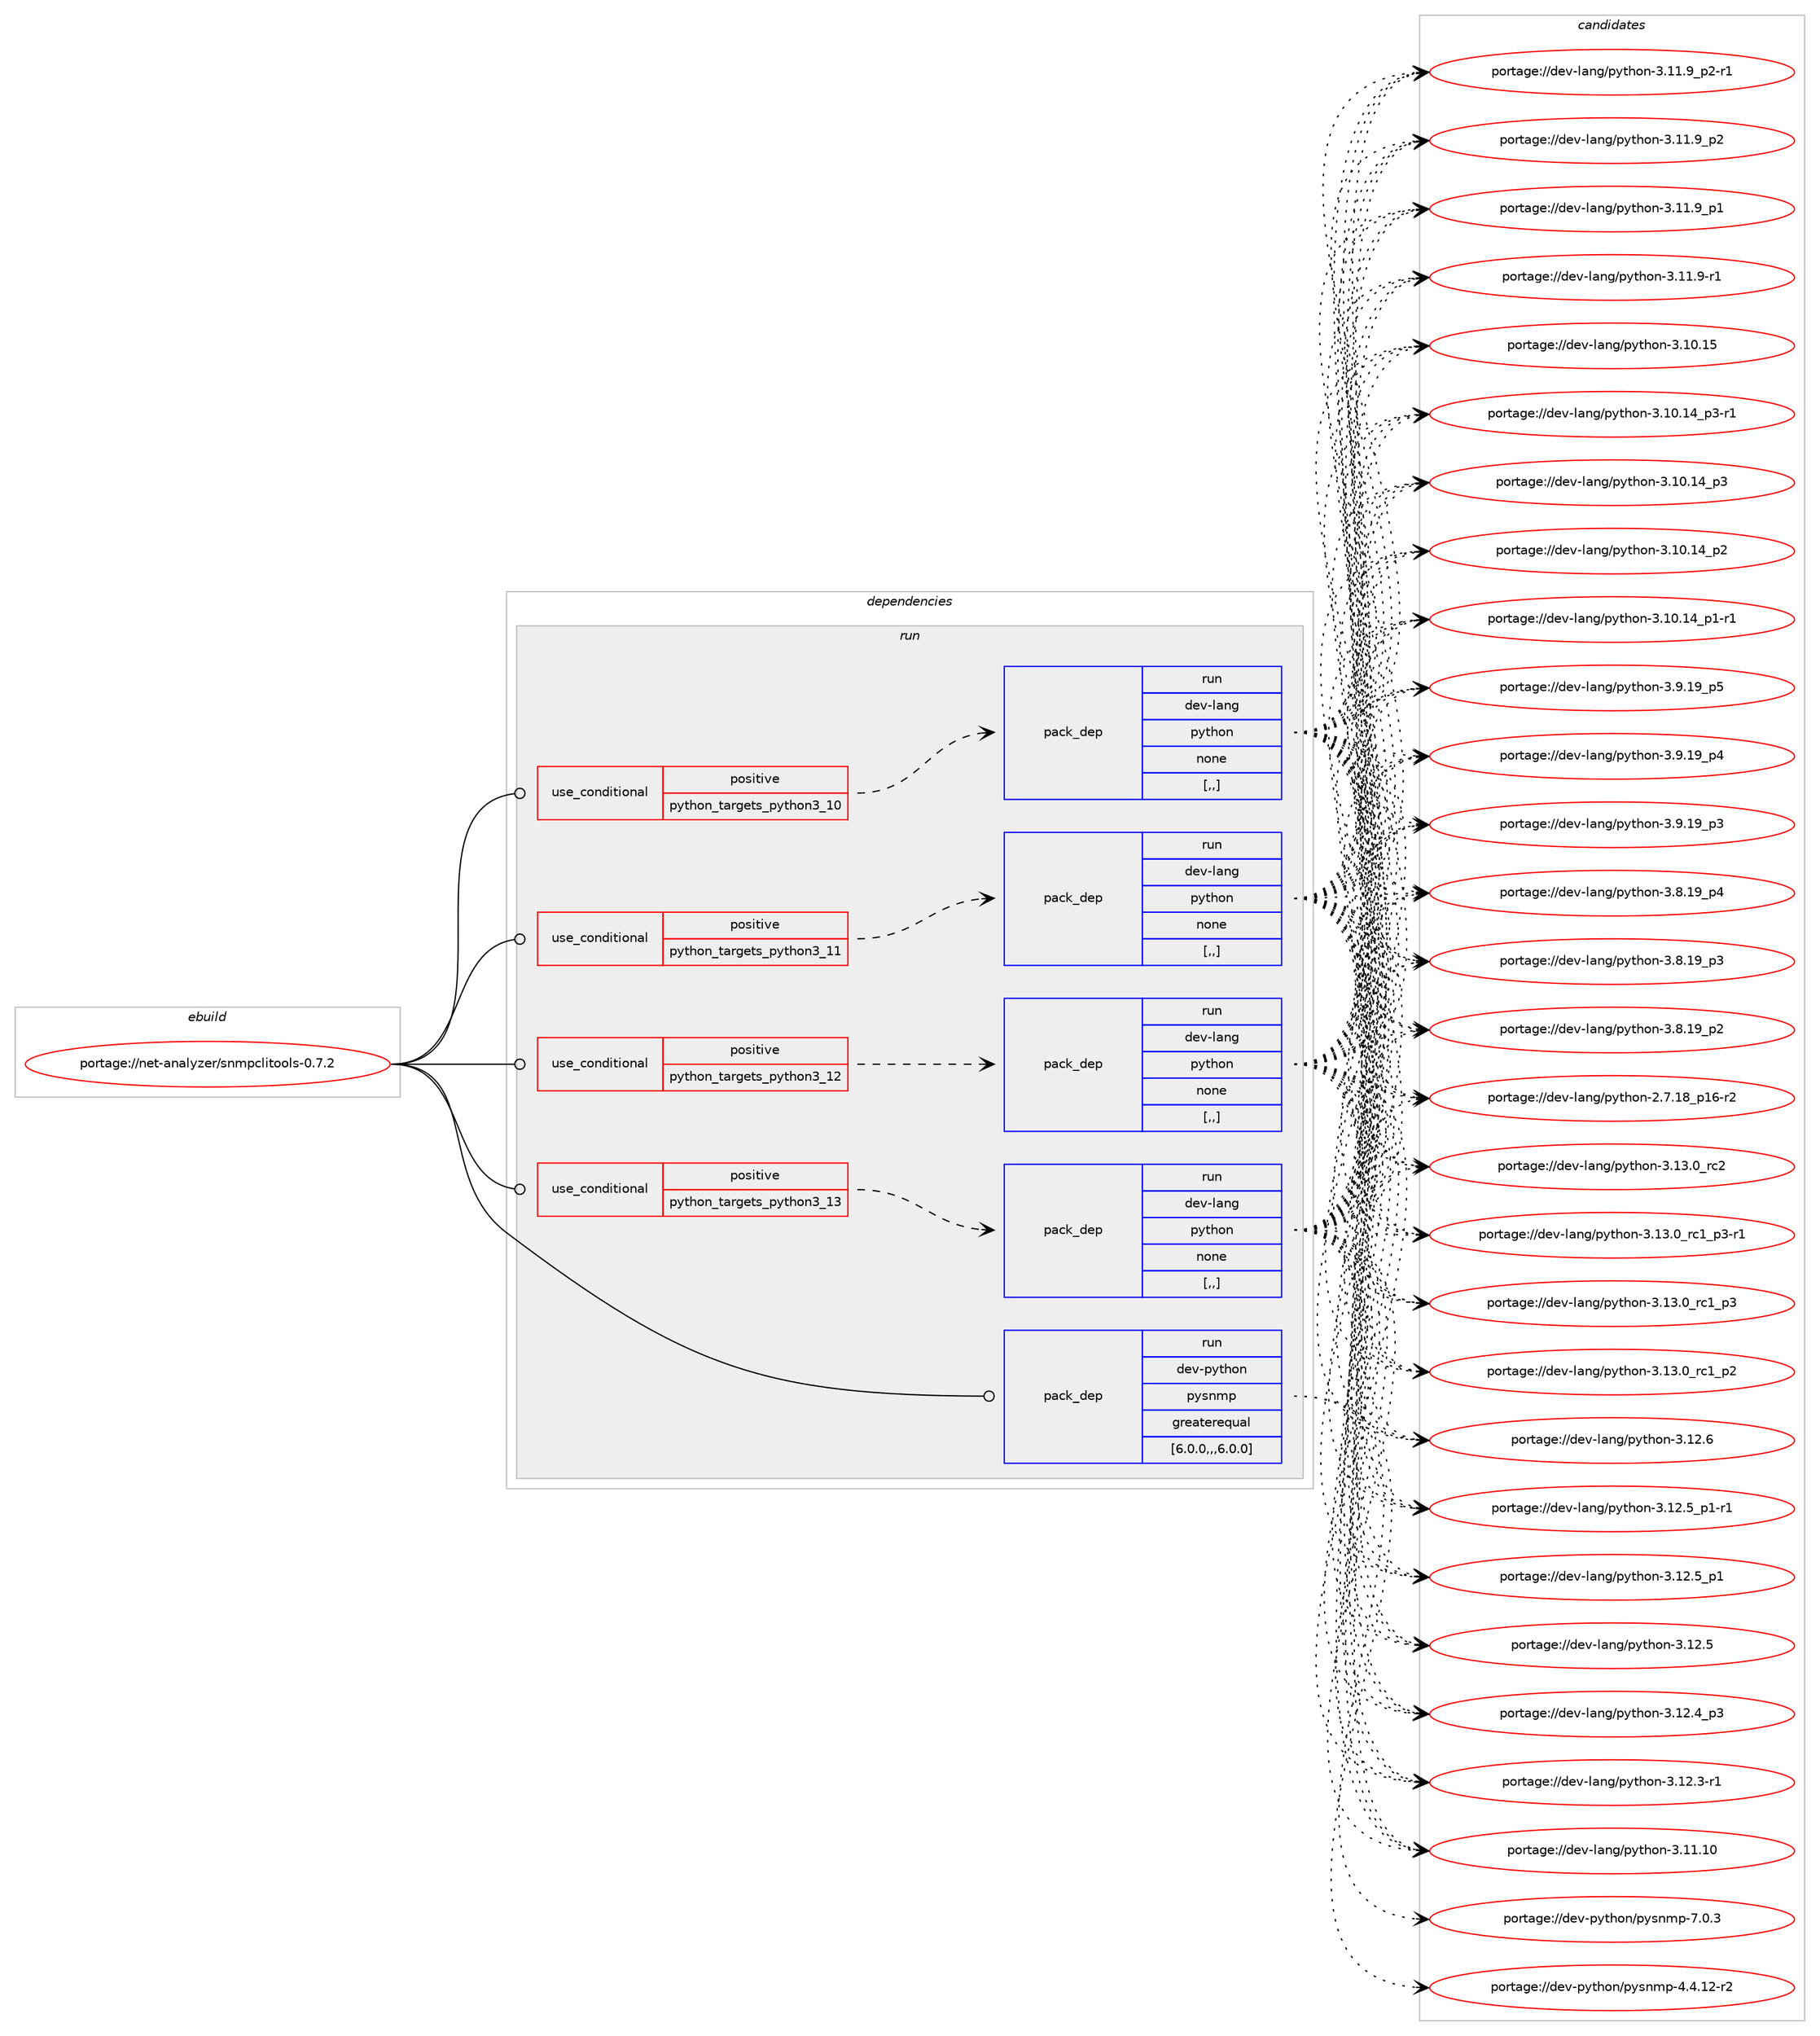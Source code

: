 digraph prolog {

# *************
# Graph options
# *************

newrank=true;
concentrate=true;
compound=true;
graph [rankdir=LR,fontname=Helvetica,fontsize=10,ranksep=1.5];#, ranksep=2.5, nodesep=0.2];
edge  [arrowhead=vee];
node  [fontname=Helvetica,fontsize=10];

# **********
# The ebuild
# **********

subgraph cluster_leftcol {
color=gray;
label=<<i>ebuild</i>>;
id [label="portage://net-analyzer/snmpclitools-0.7.2", color=red, width=4, href="../net-analyzer/snmpclitools-0.7.2.svg"];
}

# ****************
# The dependencies
# ****************

subgraph cluster_midcol {
color=gray;
label=<<i>dependencies</i>>;
subgraph cluster_compile {
fillcolor="#eeeeee";
style=filled;
label=<<i>compile</i>>;
}
subgraph cluster_compileandrun {
fillcolor="#eeeeee";
style=filled;
label=<<i>compile and run</i>>;
}
subgraph cluster_run {
fillcolor="#eeeeee";
style=filled;
label=<<i>run</i>>;
subgraph cond58 {
dependency152 [label=<<TABLE BORDER="0" CELLBORDER="1" CELLSPACING="0" CELLPADDING="4"><TR><TD ROWSPAN="3" CELLPADDING="10">use_conditional</TD></TR><TR><TD>positive</TD></TR><TR><TD>python_targets_python3_10</TD></TR></TABLE>>, shape=none, color=red];
subgraph pack94 {
dependency153 [label=<<TABLE BORDER="0" CELLBORDER="1" CELLSPACING="0" CELLPADDING="4" WIDTH="220"><TR><TD ROWSPAN="6" CELLPADDING="30">pack_dep</TD></TR><TR><TD WIDTH="110">run</TD></TR><TR><TD>dev-lang</TD></TR><TR><TD>python</TD></TR><TR><TD>none</TD></TR><TR><TD>[,,]</TD></TR></TABLE>>, shape=none, color=blue];
}
dependency152:e -> dependency153:w [weight=20,style="dashed",arrowhead="vee"];
}
id:e -> dependency152:w [weight=20,style="solid",arrowhead="odot"];
subgraph cond59 {
dependency154 [label=<<TABLE BORDER="0" CELLBORDER="1" CELLSPACING="0" CELLPADDING="4"><TR><TD ROWSPAN="3" CELLPADDING="10">use_conditional</TD></TR><TR><TD>positive</TD></TR><TR><TD>python_targets_python3_11</TD></TR></TABLE>>, shape=none, color=red];
subgraph pack95 {
dependency155 [label=<<TABLE BORDER="0" CELLBORDER="1" CELLSPACING="0" CELLPADDING="4" WIDTH="220"><TR><TD ROWSPAN="6" CELLPADDING="30">pack_dep</TD></TR><TR><TD WIDTH="110">run</TD></TR><TR><TD>dev-lang</TD></TR><TR><TD>python</TD></TR><TR><TD>none</TD></TR><TR><TD>[,,]</TD></TR></TABLE>>, shape=none, color=blue];
}
dependency154:e -> dependency155:w [weight=20,style="dashed",arrowhead="vee"];
}
id:e -> dependency154:w [weight=20,style="solid",arrowhead="odot"];
subgraph cond60 {
dependency156 [label=<<TABLE BORDER="0" CELLBORDER="1" CELLSPACING="0" CELLPADDING="4"><TR><TD ROWSPAN="3" CELLPADDING="10">use_conditional</TD></TR><TR><TD>positive</TD></TR><TR><TD>python_targets_python3_12</TD></TR></TABLE>>, shape=none, color=red];
subgraph pack96 {
dependency157 [label=<<TABLE BORDER="0" CELLBORDER="1" CELLSPACING="0" CELLPADDING="4" WIDTH="220"><TR><TD ROWSPAN="6" CELLPADDING="30">pack_dep</TD></TR><TR><TD WIDTH="110">run</TD></TR><TR><TD>dev-lang</TD></TR><TR><TD>python</TD></TR><TR><TD>none</TD></TR><TR><TD>[,,]</TD></TR></TABLE>>, shape=none, color=blue];
}
dependency156:e -> dependency157:w [weight=20,style="dashed",arrowhead="vee"];
}
id:e -> dependency156:w [weight=20,style="solid",arrowhead="odot"];
subgraph cond61 {
dependency158 [label=<<TABLE BORDER="0" CELLBORDER="1" CELLSPACING="0" CELLPADDING="4"><TR><TD ROWSPAN="3" CELLPADDING="10">use_conditional</TD></TR><TR><TD>positive</TD></TR><TR><TD>python_targets_python3_13</TD></TR></TABLE>>, shape=none, color=red];
subgraph pack97 {
dependency159 [label=<<TABLE BORDER="0" CELLBORDER="1" CELLSPACING="0" CELLPADDING="4" WIDTH="220"><TR><TD ROWSPAN="6" CELLPADDING="30">pack_dep</TD></TR><TR><TD WIDTH="110">run</TD></TR><TR><TD>dev-lang</TD></TR><TR><TD>python</TD></TR><TR><TD>none</TD></TR><TR><TD>[,,]</TD></TR></TABLE>>, shape=none, color=blue];
}
dependency158:e -> dependency159:w [weight=20,style="dashed",arrowhead="vee"];
}
id:e -> dependency158:w [weight=20,style="solid",arrowhead="odot"];
subgraph pack98 {
dependency160 [label=<<TABLE BORDER="0" CELLBORDER="1" CELLSPACING="0" CELLPADDING="4" WIDTH="220"><TR><TD ROWSPAN="6" CELLPADDING="30">pack_dep</TD></TR><TR><TD WIDTH="110">run</TD></TR><TR><TD>dev-python</TD></TR><TR><TD>pysnmp</TD></TR><TR><TD>greaterequal</TD></TR><TR><TD>[6.0.0,,,6.0.0]</TD></TR></TABLE>>, shape=none, color=blue];
}
id:e -> dependency160:w [weight=20,style="solid",arrowhead="odot"];
}
}

# **************
# The candidates
# **************

subgraph cluster_choices {
rank=same;
color=gray;
label=<<i>candidates</i>>;

subgraph choice94 {
color=black;
nodesep=1;
choice10010111845108971101034711212111610411111045514649514648951149950 [label="portage://dev-lang/python-3.13.0_rc2", color=red, width=4,href="../dev-lang/python-3.13.0_rc2.svg"];
choice1001011184510897110103471121211161041111104551464951464895114994995112514511449 [label="portage://dev-lang/python-3.13.0_rc1_p3-r1", color=red, width=4,href="../dev-lang/python-3.13.0_rc1_p3-r1.svg"];
choice100101118451089711010347112121116104111110455146495146489511499499511251 [label="portage://dev-lang/python-3.13.0_rc1_p3", color=red, width=4,href="../dev-lang/python-3.13.0_rc1_p3.svg"];
choice100101118451089711010347112121116104111110455146495146489511499499511250 [label="portage://dev-lang/python-3.13.0_rc1_p2", color=red, width=4,href="../dev-lang/python-3.13.0_rc1_p2.svg"];
choice10010111845108971101034711212111610411111045514649504654 [label="portage://dev-lang/python-3.12.6", color=red, width=4,href="../dev-lang/python-3.12.6.svg"];
choice1001011184510897110103471121211161041111104551464950465395112494511449 [label="portage://dev-lang/python-3.12.5_p1-r1", color=red, width=4,href="../dev-lang/python-3.12.5_p1-r1.svg"];
choice100101118451089711010347112121116104111110455146495046539511249 [label="portage://dev-lang/python-3.12.5_p1", color=red, width=4,href="../dev-lang/python-3.12.5_p1.svg"];
choice10010111845108971101034711212111610411111045514649504653 [label="portage://dev-lang/python-3.12.5", color=red, width=4,href="../dev-lang/python-3.12.5.svg"];
choice100101118451089711010347112121116104111110455146495046529511251 [label="portage://dev-lang/python-3.12.4_p3", color=red, width=4,href="../dev-lang/python-3.12.4_p3.svg"];
choice100101118451089711010347112121116104111110455146495046514511449 [label="portage://dev-lang/python-3.12.3-r1", color=red, width=4,href="../dev-lang/python-3.12.3-r1.svg"];
choice1001011184510897110103471121211161041111104551464949464948 [label="portage://dev-lang/python-3.11.10", color=red, width=4,href="../dev-lang/python-3.11.10.svg"];
choice1001011184510897110103471121211161041111104551464949465795112504511449 [label="portage://dev-lang/python-3.11.9_p2-r1", color=red, width=4,href="../dev-lang/python-3.11.9_p2-r1.svg"];
choice100101118451089711010347112121116104111110455146494946579511250 [label="portage://dev-lang/python-3.11.9_p2", color=red, width=4,href="../dev-lang/python-3.11.9_p2.svg"];
choice100101118451089711010347112121116104111110455146494946579511249 [label="portage://dev-lang/python-3.11.9_p1", color=red, width=4,href="../dev-lang/python-3.11.9_p1.svg"];
choice100101118451089711010347112121116104111110455146494946574511449 [label="portage://dev-lang/python-3.11.9-r1", color=red, width=4,href="../dev-lang/python-3.11.9-r1.svg"];
choice1001011184510897110103471121211161041111104551464948464953 [label="portage://dev-lang/python-3.10.15", color=red, width=4,href="../dev-lang/python-3.10.15.svg"];
choice100101118451089711010347112121116104111110455146494846495295112514511449 [label="portage://dev-lang/python-3.10.14_p3-r1", color=red, width=4,href="../dev-lang/python-3.10.14_p3-r1.svg"];
choice10010111845108971101034711212111610411111045514649484649529511251 [label="portage://dev-lang/python-3.10.14_p3", color=red, width=4,href="../dev-lang/python-3.10.14_p3.svg"];
choice10010111845108971101034711212111610411111045514649484649529511250 [label="portage://dev-lang/python-3.10.14_p2", color=red, width=4,href="../dev-lang/python-3.10.14_p2.svg"];
choice100101118451089711010347112121116104111110455146494846495295112494511449 [label="portage://dev-lang/python-3.10.14_p1-r1", color=red, width=4,href="../dev-lang/python-3.10.14_p1-r1.svg"];
choice100101118451089711010347112121116104111110455146574649579511253 [label="portage://dev-lang/python-3.9.19_p5", color=red, width=4,href="../dev-lang/python-3.9.19_p5.svg"];
choice100101118451089711010347112121116104111110455146574649579511252 [label="portage://dev-lang/python-3.9.19_p4", color=red, width=4,href="../dev-lang/python-3.9.19_p4.svg"];
choice100101118451089711010347112121116104111110455146574649579511251 [label="portage://dev-lang/python-3.9.19_p3", color=red, width=4,href="../dev-lang/python-3.9.19_p3.svg"];
choice100101118451089711010347112121116104111110455146564649579511252 [label="portage://dev-lang/python-3.8.19_p4", color=red, width=4,href="../dev-lang/python-3.8.19_p4.svg"];
choice100101118451089711010347112121116104111110455146564649579511251 [label="portage://dev-lang/python-3.8.19_p3", color=red, width=4,href="../dev-lang/python-3.8.19_p3.svg"];
choice100101118451089711010347112121116104111110455146564649579511250 [label="portage://dev-lang/python-3.8.19_p2", color=red, width=4,href="../dev-lang/python-3.8.19_p2.svg"];
choice100101118451089711010347112121116104111110455046554649569511249544511450 [label="portage://dev-lang/python-2.7.18_p16-r2", color=red, width=4,href="../dev-lang/python-2.7.18_p16-r2.svg"];
dependency153:e -> choice10010111845108971101034711212111610411111045514649514648951149950:w [style=dotted,weight="100"];
dependency153:e -> choice1001011184510897110103471121211161041111104551464951464895114994995112514511449:w [style=dotted,weight="100"];
dependency153:e -> choice100101118451089711010347112121116104111110455146495146489511499499511251:w [style=dotted,weight="100"];
dependency153:e -> choice100101118451089711010347112121116104111110455146495146489511499499511250:w [style=dotted,weight="100"];
dependency153:e -> choice10010111845108971101034711212111610411111045514649504654:w [style=dotted,weight="100"];
dependency153:e -> choice1001011184510897110103471121211161041111104551464950465395112494511449:w [style=dotted,weight="100"];
dependency153:e -> choice100101118451089711010347112121116104111110455146495046539511249:w [style=dotted,weight="100"];
dependency153:e -> choice10010111845108971101034711212111610411111045514649504653:w [style=dotted,weight="100"];
dependency153:e -> choice100101118451089711010347112121116104111110455146495046529511251:w [style=dotted,weight="100"];
dependency153:e -> choice100101118451089711010347112121116104111110455146495046514511449:w [style=dotted,weight="100"];
dependency153:e -> choice1001011184510897110103471121211161041111104551464949464948:w [style=dotted,weight="100"];
dependency153:e -> choice1001011184510897110103471121211161041111104551464949465795112504511449:w [style=dotted,weight="100"];
dependency153:e -> choice100101118451089711010347112121116104111110455146494946579511250:w [style=dotted,weight="100"];
dependency153:e -> choice100101118451089711010347112121116104111110455146494946579511249:w [style=dotted,weight="100"];
dependency153:e -> choice100101118451089711010347112121116104111110455146494946574511449:w [style=dotted,weight="100"];
dependency153:e -> choice1001011184510897110103471121211161041111104551464948464953:w [style=dotted,weight="100"];
dependency153:e -> choice100101118451089711010347112121116104111110455146494846495295112514511449:w [style=dotted,weight="100"];
dependency153:e -> choice10010111845108971101034711212111610411111045514649484649529511251:w [style=dotted,weight="100"];
dependency153:e -> choice10010111845108971101034711212111610411111045514649484649529511250:w [style=dotted,weight="100"];
dependency153:e -> choice100101118451089711010347112121116104111110455146494846495295112494511449:w [style=dotted,weight="100"];
dependency153:e -> choice100101118451089711010347112121116104111110455146574649579511253:w [style=dotted,weight="100"];
dependency153:e -> choice100101118451089711010347112121116104111110455146574649579511252:w [style=dotted,weight="100"];
dependency153:e -> choice100101118451089711010347112121116104111110455146574649579511251:w [style=dotted,weight="100"];
dependency153:e -> choice100101118451089711010347112121116104111110455146564649579511252:w [style=dotted,weight="100"];
dependency153:e -> choice100101118451089711010347112121116104111110455146564649579511251:w [style=dotted,weight="100"];
dependency153:e -> choice100101118451089711010347112121116104111110455146564649579511250:w [style=dotted,weight="100"];
dependency153:e -> choice100101118451089711010347112121116104111110455046554649569511249544511450:w [style=dotted,weight="100"];
}
subgraph choice95 {
color=black;
nodesep=1;
choice10010111845108971101034711212111610411111045514649514648951149950 [label="portage://dev-lang/python-3.13.0_rc2", color=red, width=4,href="../dev-lang/python-3.13.0_rc2.svg"];
choice1001011184510897110103471121211161041111104551464951464895114994995112514511449 [label="portage://dev-lang/python-3.13.0_rc1_p3-r1", color=red, width=4,href="../dev-lang/python-3.13.0_rc1_p3-r1.svg"];
choice100101118451089711010347112121116104111110455146495146489511499499511251 [label="portage://dev-lang/python-3.13.0_rc1_p3", color=red, width=4,href="../dev-lang/python-3.13.0_rc1_p3.svg"];
choice100101118451089711010347112121116104111110455146495146489511499499511250 [label="portage://dev-lang/python-3.13.0_rc1_p2", color=red, width=4,href="../dev-lang/python-3.13.0_rc1_p2.svg"];
choice10010111845108971101034711212111610411111045514649504654 [label="portage://dev-lang/python-3.12.6", color=red, width=4,href="../dev-lang/python-3.12.6.svg"];
choice1001011184510897110103471121211161041111104551464950465395112494511449 [label="portage://dev-lang/python-3.12.5_p1-r1", color=red, width=4,href="../dev-lang/python-3.12.5_p1-r1.svg"];
choice100101118451089711010347112121116104111110455146495046539511249 [label="portage://dev-lang/python-3.12.5_p1", color=red, width=4,href="../dev-lang/python-3.12.5_p1.svg"];
choice10010111845108971101034711212111610411111045514649504653 [label="portage://dev-lang/python-3.12.5", color=red, width=4,href="../dev-lang/python-3.12.5.svg"];
choice100101118451089711010347112121116104111110455146495046529511251 [label="portage://dev-lang/python-3.12.4_p3", color=red, width=4,href="../dev-lang/python-3.12.4_p3.svg"];
choice100101118451089711010347112121116104111110455146495046514511449 [label="portage://dev-lang/python-3.12.3-r1", color=red, width=4,href="../dev-lang/python-3.12.3-r1.svg"];
choice1001011184510897110103471121211161041111104551464949464948 [label="portage://dev-lang/python-3.11.10", color=red, width=4,href="../dev-lang/python-3.11.10.svg"];
choice1001011184510897110103471121211161041111104551464949465795112504511449 [label="portage://dev-lang/python-3.11.9_p2-r1", color=red, width=4,href="../dev-lang/python-3.11.9_p2-r1.svg"];
choice100101118451089711010347112121116104111110455146494946579511250 [label="portage://dev-lang/python-3.11.9_p2", color=red, width=4,href="../dev-lang/python-3.11.9_p2.svg"];
choice100101118451089711010347112121116104111110455146494946579511249 [label="portage://dev-lang/python-3.11.9_p1", color=red, width=4,href="../dev-lang/python-3.11.9_p1.svg"];
choice100101118451089711010347112121116104111110455146494946574511449 [label="portage://dev-lang/python-3.11.9-r1", color=red, width=4,href="../dev-lang/python-3.11.9-r1.svg"];
choice1001011184510897110103471121211161041111104551464948464953 [label="portage://dev-lang/python-3.10.15", color=red, width=4,href="../dev-lang/python-3.10.15.svg"];
choice100101118451089711010347112121116104111110455146494846495295112514511449 [label="portage://dev-lang/python-3.10.14_p3-r1", color=red, width=4,href="../dev-lang/python-3.10.14_p3-r1.svg"];
choice10010111845108971101034711212111610411111045514649484649529511251 [label="portage://dev-lang/python-3.10.14_p3", color=red, width=4,href="../dev-lang/python-3.10.14_p3.svg"];
choice10010111845108971101034711212111610411111045514649484649529511250 [label="portage://dev-lang/python-3.10.14_p2", color=red, width=4,href="../dev-lang/python-3.10.14_p2.svg"];
choice100101118451089711010347112121116104111110455146494846495295112494511449 [label="portage://dev-lang/python-3.10.14_p1-r1", color=red, width=4,href="../dev-lang/python-3.10.14_p1-r1.svg"];
choice100101118451089711010347112121116104111110455146574649579511253 [label="portage://dev-lang/python-3.9.19_p5", color=red, width=4,href="../dev-lang/python-3.9.19_p5.svg"];
choice100101118451089711010347112121116104111110455146574649579511252 [label="portage://dev-lang/python-3.9.19_p4", color=red, width=4,href="../dev-lang/python-3.9.19_p4.svg"];
choice100101118451089711010347112121116104111110455146574649579511251 [label="portage://dev-lang/python-3.9.19_p3", color=red, width=4,href="../dev-lang/python-3.9.19_p3.svg"];
choice100101118451089711010347112121116104111110455146564649579511252 [label="portage://dev-lang/python-3.8.19_p4", color=red, width=4,href="../dev-lang/python-3.8.19_p4.svg"];
choice100101118451089711010347112121116104111110455146564649579511251 [label="portage://dev-lang/python-3.8.19_p3", color=red, width=4,href="../dev-lang/python-3.8.19_p3.svg"];
choice100101118451089711010347112121116104111110455146564649579511250 [label="portage://dev-lang/python-3.8.19_p2", color=red, width=4,href="../dev-lang/python-3.8.19_p2.svg"];
choice100101118451089711010347112121116104111110455046554649569511249544511450 [label="portage://dev-lang/python-2.7.18_p16-r2", color=red, width=4,href="../dev-lang/python-2.7.18_p16-r2.svg"];
dependency155:e -> choice10010111845108971101034711212111610411111045514649514648951149950:w [style=dotted,weight="100"];
dependency155:e -> choice1001011184510897110103471121211161041111104551464951464895114994995112514511449:w [style=dotted,weight="100"];
dependency155:e -> choice100101118451089711010347112121116104111110455146495146489511499499511251:w [style=dotted,weight="100"];
dependency155:e -> choice100101118451089711010347112121116104111110455146495146489511499499511250:w [style=dotted,weight="100"];
dependency155:e -> choice10010111845108971101034711212111610411111045514649504654:w [style=dotted,weight="100"];
dependency155:e -> choice1001011184510897110103471121211161041111104551464950465395112494511449:w [style=dotted,weight="100"];
dependency155:e -> choice100101118451089711010347112121116104111110455146495046539511249:w [style=dotted,weight="100"];
dependency155:e -> choice10010111845108971101034711212111610411111045514649504653:w [style=dotted,weight="100"];
dependency155:e -> choice100101118451089711010347112121116104111110455146495046529511251:w [style=dotted,weight="100"];
dependency155:e -> choice100101118451089711010347112121116104111110455146495046514511449:w [style=dotted,weight="100"];
dependency155:e -> choice1001011184510897110103471121211161041111104551464949464948:w [style=dotted,weight="100"];
dependency155:e -> choice1001011184510897110103471121211161041111104551464949465795112504511449:w [style=dotted,weight="100"];
dependency155:e -> choice100101118451089711010347112121116104111110455146494946579511250:w [style=dotted,weight="100"];
dependency155:e -> choice100101118451089711010347112121116104111110455146494946579511249:w [style=dotted,weight="100"];
dependency155:e -> choice100101118451089711010347112121116104111110455146494946574511449:w [style=dotted,weight="100"];
dependency155:e -> choice1001011184510897110103471121211161041111104551464948464953:w [style=dotted,weight="100"];
dependency155:e -> choice100101118451089711010347112121116104111110455146494846495295112514511449:w [style=dotted,weight="100"];
dependency155:e -> choice10010111845108971101034711212111610411111045514649484649529511251:w [style=dotted,weight="100"];
dependency155:e -> choice10010111845108971101034711212111610411111045514649484649529511250:w [style=dotted,weight="100"];
dependency155:e -> choice100101118451089711010347112121116104111110455146494846495295112494511449:w [style=dotted,weight="100"];
dependency155:e -> choice100101118451089711010347112121116104111110455146574649579511253:w [style=dotted,weight="100"];
dependency155:e -> choice100101118451089711010347112121116104111110455146574649579511252:w [style=dotted,weight="100"];
dependency155:e -> choice100101118451089711010347112121116104111110455146574649579511251:w [style=dotted,weight="100"];
dependency155:e -> choice100101118451089711010347112121116104111110455146564649579511252:w [style=dotted,weight="100"];
dependency155:e -> choice100101118451089711010347112121116104111110455146564649579511251:w [style=dotted,weight="100"];
dependency155:e -> choice100101118451089711010347112121116104111110455146564649579511250:w [style=dotted,weight="100"];
dependency155:e -> choice100101118451089711010347112121116104111110455046554649569511249544511450:w [style=dotted,weight="100"];
}
subgraph choice96 {
color=black;
nodesep=1;
choice10010111845108971101034711212111610411111045514649514648951149950 [label="portage://dev-lang/python-3.13.0_rc2", color=red, width=4,href="../dev-lang/python-3.13.0_rc2.svg"];
choice1001011184510897110103471121211161041111104551464951464895114994995112514511449 [label="portage://dev-lang/python-3.13.0_rc1_p3-r1", color=red, width=4,href="../dev-lang/python-3.13.0_rc1_p3-r1.svg"];
choice100101118451089711010347112121116104111110455146495146489511499499511251 [label="portage://dev-lang/python-3.13.0_rc1_p3", color=red, width=4,href="../dev-lang/python-3.13.0_rc1_p3.svg"];
choice100101118451089711010347112121116104111110455146495146489511499499511250 [label="portage://dev-lang/python-3.13.0_rc1_p2", color=red, width=4,href="../dev-lang/python-3.13.0_rc1_p2.svg"];
choice10010111845108971101034711212111610411111045514649504654 [label="portage://dev-lang/python-3.12.6", color=red, width=4,href="../dev-lang/python-3.12.6.svg"];
choice1001011184510897110103471121211161041111104551464950465395112494511449 [label="portage://dev-lang/python-3.12.5_p1-r1", color=red, width=4,href="../dev-lang/python-3.12.5_p1-r1.svg"];
choice100101118451089711010347112121116104111110455146495046539511249 [label="portage://dev-lang/python-3.12.5_p1", color=red, width=4,href="../dev-lang/python-3.12.5_p1.svg"];
choice10010111845108971101034711212111610411111045514649504653 [label="portage://dev-lang/python-3.12.5", color=red, width=4,href="../dev-lang/python-3.12.5.svg"];
choice100101118451089711010347112121116104111110455146495046529511251 [label="portage://dev-lang/python-3.12.4_p3", color=red, width=4,href="../dev-lang/python-3.12.4_p3.svg"];
choice100101118451089711010347112121116104111110455146495046514511449 [label="portage://dev-lang/python-3.12.3-r1", color=red, width=4,href="../dev-lang/python-3.12.3-r1.svg"];
choice1001011184510897110103471121211161041111104551464949464948 [label="portage://dev-lang/python-3.11.10", color=red, width=4,href="../dev-lang/python-3.11.10.svg"];
choice1001011184510897110103471121211161041111104551464949465795112504511449 [label="portage://dev-lang/python-3.11.9_p2-r1", color=red, width=4,href="../dev-lang/python-3.11.9_p2-r1.svg"];
choice100101118451089711010347112121116104111110455146494946579511250 [label="portage://dev-lang/python-3.11.9_p2", color=red, width=4,href="../dev-lang/python-3.11.9_p2.svg"];
choice100101118451089711010347112121116104111110455146494946579511249 [label="portage://dev-lang/python-3.11.9_p1", color=red, width=4,href="../dev-lang/python-3.11.9_p1.svg"];
choice100101118451089711010347112121116104111110455146494946574511449 [label="portage://dev-lang/python-3.11.9-r1", color=red, width=4,href="../dev-lang/python-3.11.9-r1.svg"];
choice1001011184510897110103471121211161041111104551464948464953 [label="portage://dev-lang/python-3.10.15", color=red, width=4,href="../dev-lang/python-3.10.15.svg"];
choice100101118451089711010347112121116104111110455146494846495295112514511449 [label="portage://dev-lang/python-3.10.14_p3-r1", color=red, width=4,href="../dev-lang/python-3.10.14_p3-r1.svg"];
choice10010111845108971101034711212111610411111045514649484649529511251 [label="portage://dev-lang/python-3.10.14_p3", color=red, width=4,href="../dev-lang/python-3.10.14_p3.svg"];
choice10010111845108971101034711212111610411111045514649484649529511250 [label="portage://dev-lang/python-3.10.14_p2", color=red, width=4,href="../dev-lang/python-3.10.14_p2.svg"];
choice100101118451089711010347112121116104111110455146494846495295112494511449 [label="portage://dev-lang/python-3.10.14_p1-r1", color=red, width=4,href="../dev-lang/python-3.10.14_p1-r1.svg"];
choice100101118451089711010347112121116104111110455146574649579511253 [label="portage://dev-lang/python-3.9.19_p5", color=red, width=4,href="../dev-lang/python-3.9.19_p5.svg"];
choice100101118451089711010347112121116104111110455146574649579511252 [label="portage://dev-lang/python-3.9.19_p4", color=red, width=4,href="../dev-lang/python-3.9.19_p4.svg"];
choice100101118451089711010347112121116104111110455146574649579511251 [label="portage://dev-lang/python-3.9.19_p3", color=red, width=4,href="../dev-lang/python-3.9.19_p3.svg"];
choice100101118451089711010347112121116104111110455146564649579511252 [label="portage://dev-lang/python-3.8.19_p4", color=red, width=4,href="../dev-lang/python-3.8.19_p4.svg"];
choice100101118451089711010347112121116104111110455146564649579511251 [label="portage://dev-lang/python-3.8.19_p3", color=red, width=4,href="../dev-lang/python-3.8.19_p3.svg"];
choice100101118451089711010347112121116104111110455146564649579511250 [label="portage://dev-lang/python-3.8.19_p2", color=red, width=4,href="../dev-lang/python-3.8.19_p2.svg"];
choice100101118451089711010347112121116104111110455046554649569511249544511450 [label="portage://dev-lang/python-2.7.18_p16-r2", color=red, width=4,href="../dev-lang/python-2.7.18_p16-r2.svg"];
dependency157:e -> choice10010111845108971101034711212111610411111045514649514648951149950:w [style=dotted,weight="100"];
dependency157:e -> choice1001011184510897110103471121211161041111104551464951464895114994995112514511449:w [style=dotted,weight="100"];
dependency157:e -> choice100101118451089711010347112121116104111110455146495146489511499499511251:w [style=dotted,weight="100"];
dependency157:e -> choice100101118451089711010347112121116104111110455146495146489511499499511250:w [style=dotted,weight="100"];
dependency157:e -> choice10010111845108971101034711212111610411111045514649504654:w [style=dotted,weight="100"];
dependency157:e -> choice1001011184510897110103471121211161041111104551464950465395112494511449:w [style=dotted,weight="100"];
dependency157:e -> choice100101118451089711010347112121116104111110455146495046539511249:w [style=dotted,weight="100"];
dependency157:e -> choice10010111845108971101034711212111610411111045514649504653:w [style=dotted,weight="100"];
dependency157:e -> choice100101118451089711010347112121116104111110455146495046529511251:w [style=dotted,weight="100"];
dependency157:e -> choice100101118451089711010347112121116104111110455146495046514511449:w [style=dotted,weight="100"];
dependency157:e -> choice1001011184510897110103471121211161041111104551464949464948:w [style=dotted,weight="100"];
dependency157:e -> choice1001011184510897110103471121211161041111104551464949465795112504511449:w [style=dotted,weight="100"];
dependency157:e -> choice100101118451089711010347112121116104111110455146494946579511250:w [style=dotted,weight="100"];
dependency157:e -> choice100101118451089711010347112121116104111110455146494946579511249:w [style=dotted,weight="100"];
dependency157:e -> choice100101118451089711010347112121116104111110455146494946574511449:w [style=dotted,weight="100"];
dependency157:e -> choice1001011184510897110103471121211161041111104551464948464953:w [style=dotted,weight="100"];
dependency157:e -> choice100101118451089711010347112121116104111110455146494846495295112514511449:w [style=dotted,weight="100"];
dependency157:e -> choice10010111845108971101034711212111610411111045514649484649529511251:w [style=dotted,weight="100"];
dependency157:e -> choice10010111845108971101034711212111610411111045514649484649529511250:w [style=dotted,weight="100"];
dependency157:e -> choice100101118451089711010347112121116104111110455146494846495295112494511449:w [style=dotted,weight="100"];
dependency157:e -> choice100101118451089711010347112121116104111110455146574649579511253:w [style=dotted,weight="100"];
dependency157:e -> choice100101118451089711010347112121116104111110455146574649579511252:w [style=dotted,weight="100"];
dependency157:e -> choice100101118451089711010347112121116104111110455146574649579511251:w [style=dotted,weight="100"];
dependency157:e -> choice100101118451089711010347112121116104111110455146564649579511252:w [style=dotted,weight="100"];
dependency157:e -> choice100101118451089711010347112121116104111110455146564649579511251:w [style=dotted,weight="100"];
dependency157:e -> choice100101118451089711010347112121116104111110455146564649579511250:w [style=dotted,weight="100"];
dependency157:e -> choice100101118451089711010347112121116104111110455046554649569511249544511450:w [style=dotted,weight="100"];
}
subgraph choice97 {
color=black;
nodesep=1;
choice10010111845108971101034711212111610411111045514649514648951149950 [label="portage://dev-lang/python-3.13.0_rc2", color=red, width=4,href="../dev-lang/python-3.13.0_rc2.svg"];
choice1001011184510897110103471121211161041111104551464951464895114994995112514511449 [label="portage://dev-lang/python-3.13.0_rc1_p3-r1", color=red, width=4,href="../dev-lang/python-3.13.0_rc1_p3-r1.svg"];
choice100101118451089711010347112121116104111110455146495146489511499499511251 [label="portage://dev-lang/python-3.13.0_rc1_p3", color=red, width=4,href="../dev-lang/python-3.13.0_rc1_p3.svg"];
choice100101118451089711010347112121116104111110455146495146489511499499511250 [label="portage://dev-lang/python-3.13.0_rc1_p2", color=red, width=4,href="../dev-lang/python-3.13.0_rc1_p2.svg"];
choice10010111845108971101034711212111610411111045514649504654 [label="portage://dev-lang/python-3.12.6", color=red, width=4,href="../dev-lang/python-3.12.6.svg"];
choice1001011184510897110103471121211161041111104551464950465395112494511449 [label="portage://dev-lang/python-3.12.5_p1-r1", color=red, width=4,href="../dev-lang/python-3.12.5_p1-r1.svg"];
choice100101118451089711010347112121116104111110455146495046539511249 [label="portage://dev-lang/python-3.12.5_p1", color=red, width=4,href="../dev-lang/python-3.12.5_p1.svg"];
choice10010111845108971101034711212111610411111045514649504653 [label="portage://dev-lang/python-3.12.5", color=red, width=4,href="../dev-lang/python-3.12.5.svg"];
choice100101118451089711010347112121116104111110455146495046529511251 [label="portage://dev-lang/python-3.12.4_p3", color=red, width=4,href="../dev-lang/python-3.12.4_p3.svg"];
choice100101118451089711010347112121116104111110455146495046514511449 [label="portage://dev-lang/python-3.12.3-r1", color=red, width=4,href="../dev-lang/python-3.12.3-r1.svg"];
choice1001011184510897110103471121211161041111104551464949464948 [label="portage://dev-lang/python-3.11.10", color=red, width=4,href="../dev-lang/python-3.11.10.svg"];
choice1001011184510897110103471121211161041111104551464949465795112504511449 [label="portage://dev-lang/python-3.11.9_p2-r1", color=red, width=4,href="../dev-lang/python-3.11.9_p2-r1.svg"];
choice100101118451089711010347112121116104111110455146494946579511250 [label="portage://dev-lang/python-3.11.9_p2", color=red, width=4,href="../dev-lang/python-3.11.9_p2.svg"];
choice100101118451089711010347112121116104111110455146494946579511249 [label="portage://dev-lang/python-3.11.9_p1", color=red, width=4,href="../dev-lang/python-3.11.9_p1.svg"];
choice100101118451089711010347112121116104111110455146494946574511449 [label="portage://dev-lang/python-3.11.9-r1", color=red, width=4,href="../dev-lang/python-3.11.9-r1.svg"];
choice1001011184510897110103471121211161041111104551464948464953 [label="portage://dev-lang/python-3.10.15", color=red, width=4,href="../dev-lang/python-3.10.15.svg"];
choice100101118451089711010347112121116104111110455146494846495295112514511449 [label="portage://dev-lang/python-3.10.14_p3-r1", color=red, width=4,href="../dev-lang/python-3.10.14_p3-r1.svg"];
choice10010111845108971101034711212111610411111045514649484649529511251 [label="portage://dev-lang/python-3.10.14_p3", color=red, width=4,href="../dev-lang/python-3.10.14_p3.svg"];
choice10010111845108971101034711212111610411111045514649484649529511250 [label="portage://dev-lang/python-3.10.14_p2", color=red, width=4,href="../dev-lang/python-3.10.14_p2.svg"];
choice100101118451089711010347112121116104111110455146494846495295112494511449 [label="portage://dev-lang/python-3.10.14_p1-r1", color=red, width=4,href="../dev-lang/python-3.10.14_p1-r1.svg"];
choice100101118451089711010347112121116104111110455146574649579511253 [label="portage://dev-lang/python-3.9.19_p5", color=red, width=4,href="../dev-lang/python-3.9.19_p5.svg"];
choice100101118451089711010347112121116104111110455146574649579511252 [label="portage://dev-lang/python-3.9.19_p4", color=red, width=4,href="../dev-lang/python-3.9.19_p4.svg"];
choice100101118451089711010347112121116104111110455146574649579511251 [label="portage://dev-lang/python-3.9.19_p3", color=red, width=4,href="../dev-lang/python-3.9.19_p3.svg"];
choice100101118451089711010347112121116104111110455146564649579511252 [label="portage://dev-lang/python-3.8.19_p4", color=red, width=4,href="../dev-lang/python-3.8.19_p4.svg"];
choice100101118451089711010347112121116104111110455146564649579511251 [label="portage://dev-lang/python-3.8.19_p3", color=red, width=4,href="../dev-lang/python-3.8.19_p3.svg"];
choice100101118451089711010347112121116104111110455146564649579511250 [label="portage://dev-lang/python-3.8.19_p2", color=red, width=4,href="../dev-lang/python-3.8.19_p2.svg"];
choice100101118451089711010347112121116104111110455046554649569511249544511450 [label="portage://dev-lang/python-2.7.18_p16-r2", color=red, width=4,href="../dev-lang/python-2.7.18_p16-r2.svg"];
dependency159:e -> choice10010111845108971101034711212111610411111045514649514648951149950:w [style=dotted,weight="100"];
dependency159:e -> choice1001011184510897110103471121211161041111104551464951464895114994995112514511449:w [style=dotted,weight="100"];
dependency159:e -> choice100101118451089711010347112121116104111110455146495146489511499499511251:w [style=dotted,weight="100"];
dependency159:e -> choice100101118451089711010347112121116104111110455146495146489511499499511250:w [style=dotted,weight="100"];
dependency159:e -> choice10010111845108971101034711212111610411111045514649504654:w [style=dotted,weight="100"];
dependency159:e -> choice1001011184510897110103471121211161041111104551464950465395112494511449:w [style=dotted,weight="100"];
dependency159:e -> choice100101118451089711010347112121116104111110455146495046539511249:w [style=dotted,weight="100"];
dependency159:e -> choice10010111845108971101034711212111610411111045514649504653:w [style=dotted,weight="100"];
dependency159:e -> choice100101118451089711010347112121116104111110455146495046529511251:w [style=dotted,weight="100"];
dependency159:e -> choice100101118451089711010347112121116104111110455146495046514511449:w [style=dotted,weight="100"];
dependency159:e -> choice1001011184510897110103471121211161041111104551464949464948:w [style=dotted,weight="100"];
dependency159:e -> choice1001011184510897110103471121211161041111104551464949465795112504511449:w [style=dotted,weight="100"];
dependency159:e -> choice100101118451089711010347112121116104111110455146494946579511250:w [style=dotted,weight="100"];
dependency159:e -> choice100101118451089711010347112121116104111110455146494946579511249:w [style=dotted,weight="100"];
dependency159:e -> choice100101118451089711010347112121116104111110455146494946574511449:w [style=dotted,weight="100"];
dependency159:e -> choice1001011184510897110103471121211161041111104551464948464953:w [style=dotted,weight="100"];
dependency159:e -> choice100101118451089711010347112121116104111110455146494846495295112514511449:w [style=dotted,weight="100"];
dependency159:e -> choice10010111845108971101034711212111610411111045514649484649529511251:w [style=dotted,weight="100"];
dependency159:e -> choice10010111845108971101034711212111610411111045514649484649529511250:w [style=dotted,weight="100"];
dependency159:e -> choice100101118451089711010347112121116104111110455146494846495295112494511449:w [style=dotted,weight="100"];
dependency159:e -> choice100101118451089711010347112121116104111110455146574649579511253:w [style=dotted,weight="100"];
dependency159:e -> choice100101118451089711010347112121116104111110455146574649579511252:w [style=dotted,weight="100"];
dependency159:e -> choice100101118451089711010347112121116104111110455146574649579511251:w [style=dotted,weight="100"];
dependency159:e -> choice100101118451089711010347112121116104111110455146564649579511252:w [style=dotted,weight="100"];
dependency159:e -> choice100101118451089711010347112121116104111110455146564649579511251:w [style=dotted,weight="100"];
dependency159:e -> choice100101118451089711010347112121116104111110455146564649579511250:w [style=dotted,weight="100"];
dependency159:e -> choice100101118451089711010347112121116104111110455046554649569511249544511450:w [style=dotted,weight="100"];
}
subgraph choice98 {
color=black;
nodesep=1;
choice1001011184511212111610411111047112121115110109112455546484651 [label="portage://dev-python/pysnmp-7.0.3", color=red, width=4,href="../dev-python/pysnmp-7.0.3.svg"];
choice1001011184511212111610411111047112121115110109112455246524649504511450 [label="portage://dev-python/pysnmp-4.4.12-r2", color=red, width=4,href="../dev-python/pysnmp-4.4.12-r2.svg"];
dependency160:e -> choice1001011184511212111610411111047112121115110109112455546484651:w [style=dotted,weight="100"];
dependency160:e -> choice1001011184511212111610411111047112121115110109112455246524649504511450:w [style=dotted,weight="100"];
}
}

}
